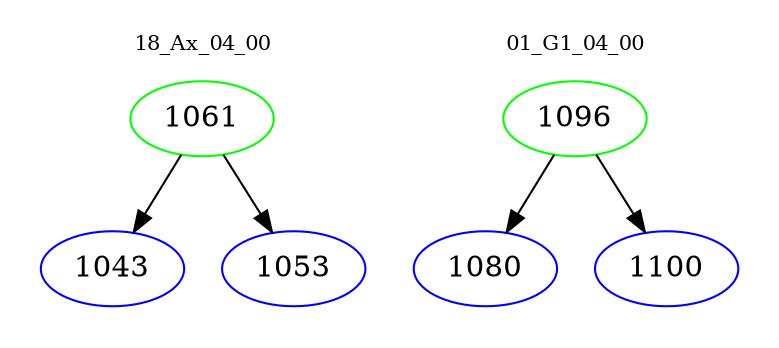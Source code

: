 digraph{
subgraph cluster_0 {
color = white
label = "18_Ax_04_00";
fontsize=10;
T0_1061 [label="1061", color="green"]
T0_1061 -> T0_1043 [color="black"]
T0_1043 [label="1043", color="blue"]
T0_1061 -> T0_1053 [color="black"]
T0_1053 [label="1053", color="blue"]
}
subgraph cluster_1 {
color = white
label = "01_G1_04_00";
fontsize=10;
T1_1096 [label="1096", color="green"]
T1_1096 -> T1_1080 [color="black"]
T1_1080 [label="1080", color="blue"]
T1_1096 -> T1_1100 [color="black"]
T1_1100 [label="1100", color="blue"]
}
}
